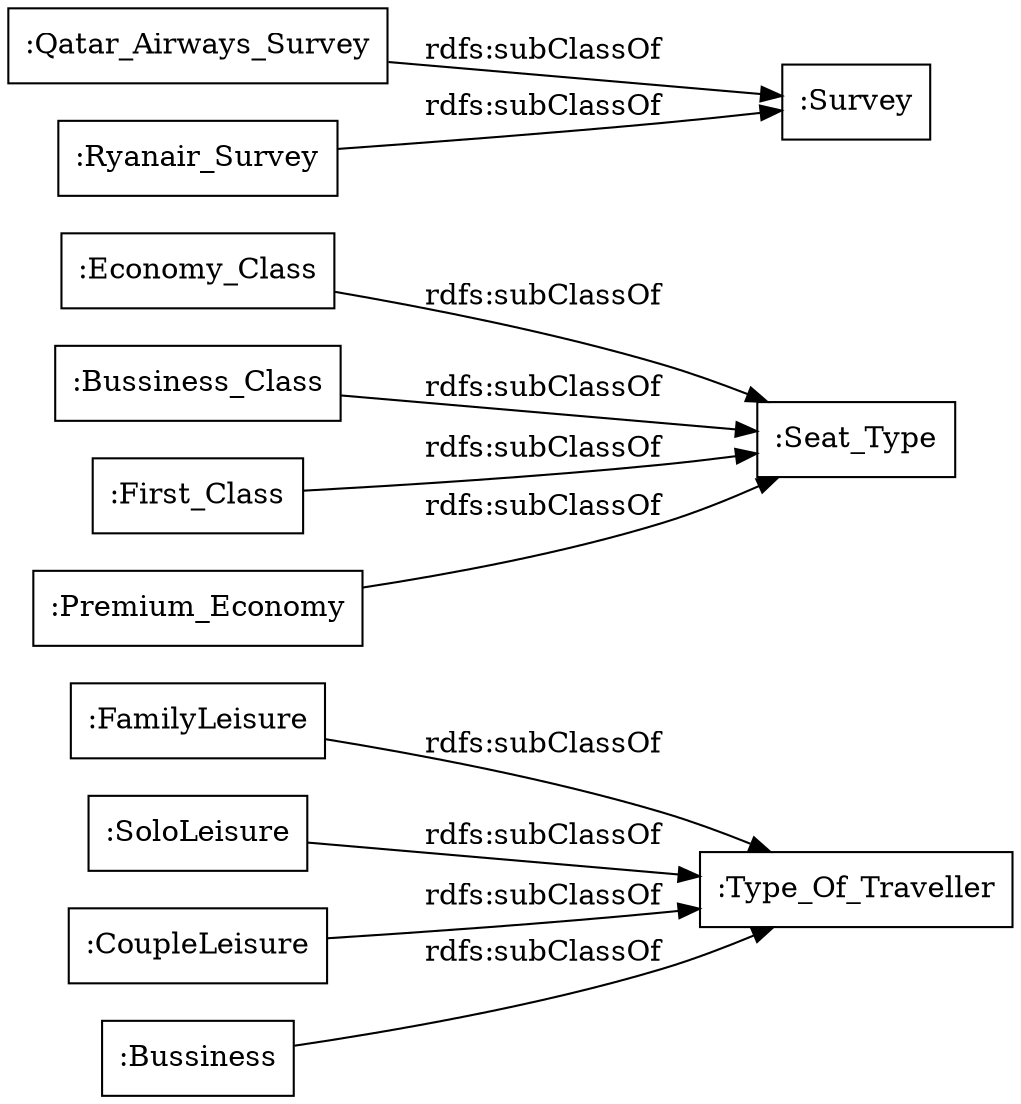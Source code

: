 digraph ar2dtool_diagram { 
rankdir=LR;
size="1000"
node [shape = rectangle, color="black"]; ":Type_Of_Traveller" ":Economy_Class" ":Bussiness_Class" ":Seat_Type" ":Survey" ":First_Class" ":Qatar_Airways_Survey" ":FamilyLeisure" ":SoloLeisure" ":CoupleLeisure" ":Premium_Economy" ":Ryanair_Survey" ":Bussiness" ; /*classes style*/
	":Economy_Class" -> ":Seat_Type" [ label = "rdfs:subClassOf" ];
	":Bussiness_Class" -> ":Seat_Type" [ label = "rdfs:subClassOf" ];
	":FamilyLeisure" -> ":Type_Of_Traveller" [ label = "rdfs:subClassOf" ];
	":First_Class" -> ":Seat_Type" [ label = "rdfs:subClassOf" ];
	":Ryanair_Survey" -> ":Survey" [ label = "rdfs:subClassOf" ];
	":SoloLeisure" -> ":Type_Of_Traveller" [ label = "rdfs:subClassOf" ];
	":Qatar_Airways_Survey" -> ":Survey" [ label = "rdfs:subClassOf" ];
	":Premium_Economy" -> ":Seat_Type" [ label = "rdfs:subClassOf" ];
	":Bussiness" -> ":Type_Of_Traveller" [ label = "rdfs:subClassOf" ];
	":CoupleLeisure" -> ":Type_Of_Traveller" [ label = "rdfs:subClassOf" ];

}
